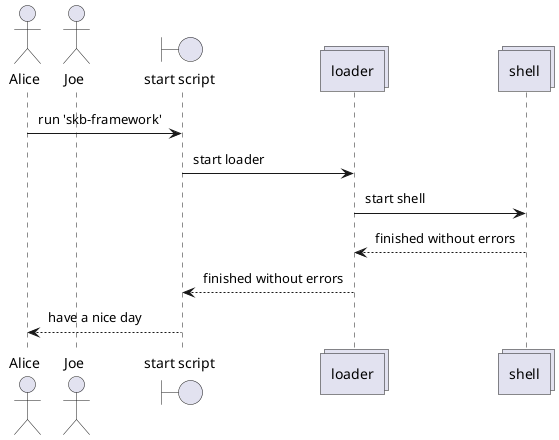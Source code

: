 //
// ============LICENSE_START=======================================================
// Copyright (C) 2018-2019 Sven van der Meer. All rights reserved.
// ================================================================================
// This file is licensed under the Creative Commons Attribution-ShareAlike 4.0 International Public License
// Full license text at https://creativecommons.org/licenses/by-sa/4.0/legalcode
// 
// SPDX-License-Identifier: CC-BY-SA-4.0
// ============LICENSE_END=========================================================
//
// @author Sven van der Meer (vdmeer.sven@mykolab.com)
//

//skinparam ClassArrowColor Black
//skinparam ClassBorderColor Black
//skinparam ClassFontColor Black
//skinparam ClassFontSize 18
//skinparam ClassBackgroundColor #ebe2d4
//skinparam ClassBorderThickness 2


@startuml

skinparam SequenceBoxFontName "Calibri Normal"
skinparam SequenceDelayFontName "Calibri Normal"
skinparam SequenceDividerFontName "Calibri Normal"
skinparam SequenceGroupFontName "Calibri Normal"
skinparam SequenceGroupHeaderFontName "Calibri Normal"
skinparam SequenceReferenceFontName "Calibri Normal"
skinparam SequenceStereotypeFontName "Calibri Normal"
skinparam SequenceTitleFontName "Calibri Normal"
skinparam Padding 4



actor Alice
actor Joe
boundary "start script"
collections loader
collections shell

Alice -> "start script" : run 'skb-framework'
"start script" -> loader : start loader
loader -> shell : start shell
shell --> loader : finished without errors
loader --> "start script" : finished without errors
"start script" --> Alice : have a nice day


@enduml
